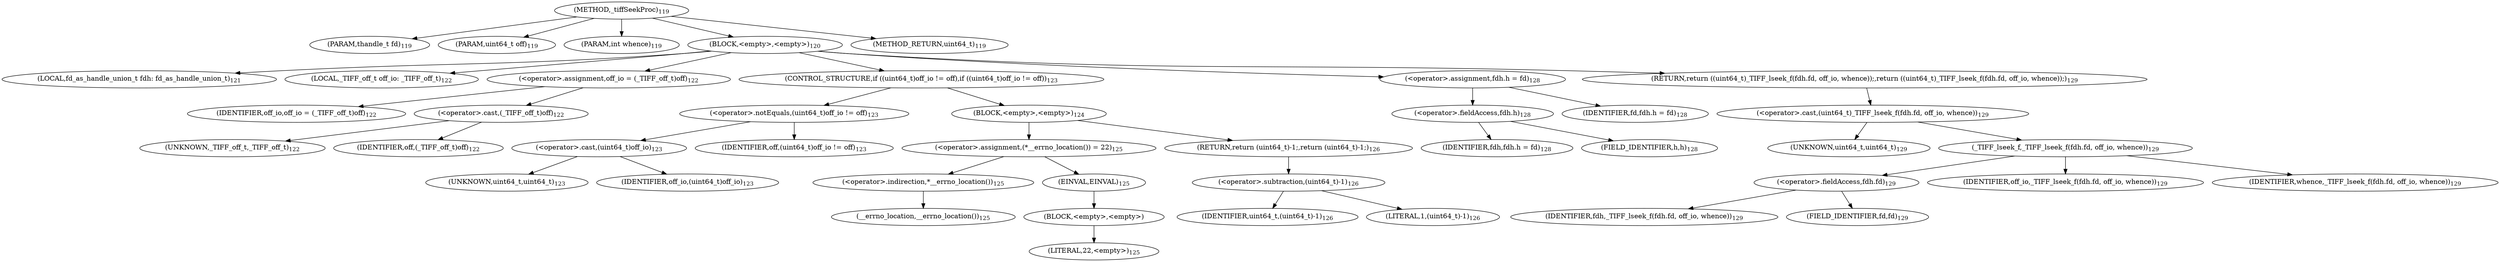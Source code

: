 digraph "_tiffSeekProc" {  
"33781" [label = <(METHOD,_tiffSeekProc)<SUB>119</SUB>> ]
"33782" [label = <(PARAM,thandle_t fd)<SUB>119</SUB>> ]
"33783" [label = <(PARAM,uint64_t off)<SUB>119</SUB>> ]
"33784" [label = <(PARAM,int whence)<SUB>119</SUB>> ]
"33785" [label = <(BLOCK,&lt;empty&gt;,&lt;empty&gt;)<SUB>120</SUB>> ]
"33786" [label = <(LOCAL,fd_as_handle_union_t fdh: fd_as_handle_union_t)<SUB>121</SUB>> ]
"33787" [label = <(LOCAL,_TIFF_off_t off_io: _TIFF_off_t)<SUB>122</SUB>> ]
"33788" [label = <(&lt;operator&gt;.assignment,off_io = (_TIFF_off_t)off)<SUB>122</SUB>> ]
"33789" [label = <(IDENTIFIER,off_io,off_io = (_TIFF_off_t)off)<SUB>122</SUB>> ]
"33790" [label = <(&lt;operator&gt;.cast,(_TIFF_off_t)off)<SUB>122</SUB>> ]
"33791" [label = <(UNKNOWN,_TIFF_off_t,_TIFF_off_t)<SUB>122</SUB>> ]
"33792" [label = <(IDENTIFIER,off,(_TIFF_off_t)off)<SUB>122</SUB>> ]
"33793" [label = <(CONTROL_STRUCTURE,if ((uint64_t)off_io != off),if ((uint64_t)off_io != off))<SUB>123</SUB>> ]
"33794" [label = <(&lt;operator&gt;.notEquals,(uint64_t)off_io != off)<SUB>123</SUB>> ]
"33795" [label = <(&lt;operator&gt;.cast,(uint64_t)off_io)<SUB>123</SUB>> ]
"33796" [label = <(UNKNOWN,uint64_t,uint64_t)<SUB>123</SUB>> ]
"33797" [label = <(IDENTIFIER,off_io,(uint64_t)off_io)<SUB>123</SUB>> ]
"33798" [label = <(IDENTIFIER,off,(uint64_t)off_io != off)<SUB>123</SUB>> ]
"33799" [label = <(BLOCK,&lt;empty&gt;,&lt;empty&gt;)<SUB>124</SUB>> ]
"33800" [label = <(&lt;operator&gt;.assignment,(*__errno_location()) = 22)<SUB>125</SUB>> ]
"33801" [label = <(&lt;operator&gt;.indirection,*__errno_location())<SUB>125</SUB>> ]
"33802" [label = <(__errno_location,__errno_location())<SUB>125</SUB>> ]
"33803" [label = <(EINVAL,EINVAL)<SUB>125</SUB>> ]
"33804" [label = <(BLOCK,&lt;empty&gt;,&lt;empty&gt;)> ]
"33805" [label = <(LITERAL,22,&lt;empty&gt;)<SUB>125</SUB>> ]
"33806" [label = <(RETURN,return (uint64_t)-1;,return (uint64_t)-1;)<SUB>126</SUB>> ]
"33807" [label = <(&lt;operator&gt;.subtraction,(uint64_t)-1)<SUB>126</SUB>> ]
"33808" [label = <(IDENTIFIER,uint64_t,(uint64_t)-1)<SUB>126</SUB>> ]
"33809" [label = <(LITERAL,1,(uint64_t)-1)<SUB>126</SUB>> ]
"33810" [label = <(&lt;operator&gt;.assignment,fdh.h = fd)<SUB>128</SUB>> ]
"33811" [label = <(&lt;operator&gt;.fieldAccess,fdh.h)<SUB>128</SUB>> ]
"33812" [label = <(IDENTIFIER,fdh,fdh.h = fd)<SUB>128</SUB>> ]
"33813" [label = <(FIELD_IDENTIFIER,h,h)<SUB>128</SUB>> ]
"33814" [label = <(IDENTIFIER,fd,fdh.h = fd)<SUB>128</SUB>> ]
"33815" [label = <(RETURN,return ((uint64_t)_TIFF_lseek_f(fdh.fd, off_io, whence));,return ((uint64_t)_TIFF_lseek_f(fdh.fd, off_io, whence));)<SUB>129</SUB>> ]
"33816" [label = <(&lt;operator&gt;.cast,(uint64_t)_TIFF_lseek_f(fdh.fd, off_io, whence))<SUB>129</SUB>> ]
"33817" [label = <(UNKNOWN,uint64_t,uint64_t)<SUB>129</SUB>> ]
"33818" [label = <(_TIFF_lseek_f,_TIFF_lseek_f(fdh.fd, off_io, whence))<SUB>129</SUB>> ]
"33819" [label = <(&lt;operator&gt;.fieldAccess,fdh.fd)<SUB>129</SUB>> ]
"33820" [label = <(IDENTIFIER,fdh,_TIFF_lseek_f(fdh.fd, off_io, whence))<SUB>129</SUB>> ]
"33821" [label = <(FIELD_IDENTIFIER,fd,fd)<SUB>129</SUB>> ]
"33822" [label = <(IDENTIFIER,off_io,_TIFF_lseek_f(fdh.fd, off_io, whence))<SUB>129</SUB>> ]
"33823" [label = <(IDENTIFIER,whence,_TIFF_lseek_f(fdh.fd, off_io, whence))<SUB>129</SUB>> ]
"33824" [label = <(METHOD_RETURN,uint64_t)<SUB>119</SUB>> ]
  "33781" -> "33782" 
  "33781" -> "33783" 
  "33781" -> "33784" 
  "33781" -> "33785" 
  "33781" -> "33824" 
  "33785" -> "33786" 
  "33785" -> "33787" 
  "33785" -> "33788" 
  "33785" -> "33793" 
  "33785" -> "33810" 
  "33785" -> "33815" 
  "33788" -> "33789" 
  "33788" -> "33790" 
  "33790" -> "33791" 
  "33790" -> "33792" 
  "33793" -> "33794" 
  "33793" -> "33799" 
  "33794" -> "33795" 
  "33794" -> "33798" 
  "33795" -> "33796" 
  "33795" -> "33797" 
  "33799" -> "33800" 
  "33799" -> "33806" 
  "33800" -> "33801" 
  "33800" -> "33803" 
  "33801" -> "33802" 
  "33803" -> "33804" 
  "33804" -> "33805" 
  "33806" -> "33807" 
  "33807" -> "33808" 
  "33807" -> "33809" 
  "33810" -> "33811" 
  "33810" -> "33814" 
  "33811" -> "33812" 
  "33811" -> "33813" 
  "33815" -> "33816" 
  "33816" -> "33817" 
  "33816" -> "33818" 
  "33818" -> "33819" 
  "33818" -> "33822" 
  "33818" -> "33823" 
  "33819" -> "33820" 
  "33819" -> "33821" 
}
